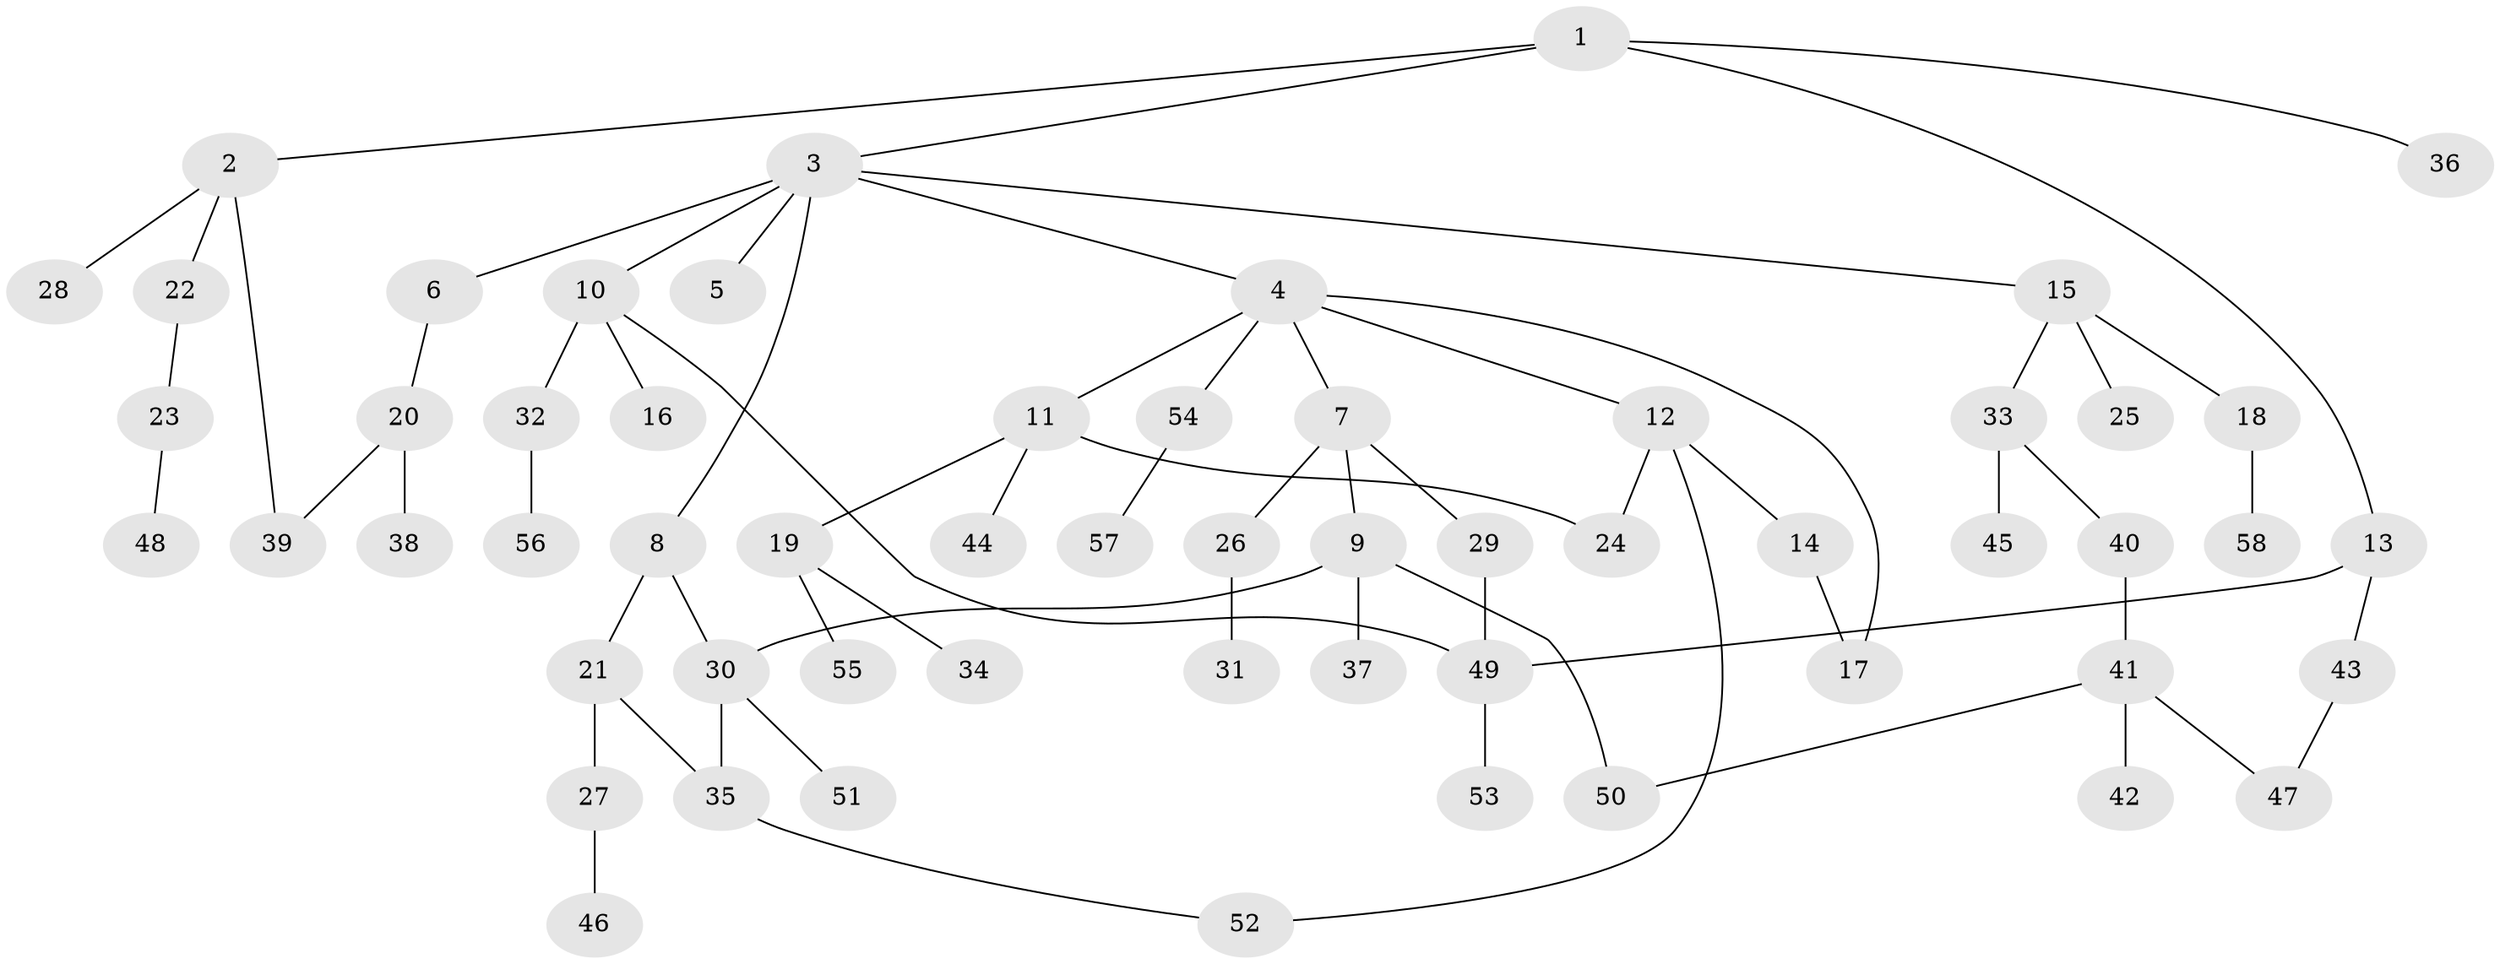 // coarse degree distribution, {1: 0.475, 10: 0.025, 3: 0.05, 5: 0.075, 2: 0.275, 4: 0.075, 6: 0.025}
// Generated by graph-tools (version 1.1) at 2025/45/03/04/25 21:45:28]
// undirected, 58 vertices, 67 edges
graph export_dot {
graph [start="1"]
  node [color=gray90,style=filled];
  1;
  2;
  3;
  4;
  5;
  6;
  7;
  8;
  9;
  10;
  11;
  12;
  13;
  14;
  15;
  16;
  17;
  18;
  19;
  20;
  21;
  22;
  23;
  24;
  25;
  26;
  27;
  28;
  29;
  30;
  31;
  32;
  33;
  34;
  35;
  36;
  37;
  38;
  39;
  40;
  41;
  42;
  43;
  44;
  45;
  46;
  47;
  48;
  49;
  50;
  51;
  52;
  53;
  54;
  55;
  56;
  57;
  58;
  1 -- 2;
  1 -- 3;
  1 -- 13;
  1 -- 36;
  2 -- 22;
  2 -- 28;
  2 -- 39;
  3 -- 4;
  3 -- 5;
  3 -- 6;
  3 -- 8;
  3 -- 10;
  3 -- 15;
  4 -- 7;
  4 -- 11;
  4 -- 12;
  4 -- 17;
  4 -- 54;
  6 -- 20;
  7 -- 9;
  7 -- 26;
  7 -- 29;
  8 -- 21;
  8 -- 30;
  9 -- 37;
  9 -- 30;
  9 -- 50;
  10 -- 16;
  10 -- 32;
  10 -- 49;
  11 -- 19;
  11 -- 24;
  11 -- 44;
  12 -- 14;
  12 -- 52;
  12 -- 24;
  13 -- 43;
  13 -- 49;
  14 -- 17;
  15 -- 18;
  15 -- 25;
  15 -- 33;
  18 -- 58;
  19 -- 34;
  19 -- 55;
  20 -- 38;
  20 -- 39;
  21 -- 27;
  21 -- 35;
  22 -- 23;
  23 -- 48;
  26 -- 31;
  27 -- 46;
  29 -- 49;
  30 -- 35;
  30 -- 51;
  32 -- 56;
  33 -- 40;
  33 -- 45;
  35 -- 52;
  40 -- 41;
  41 -- 42;
  41 -- 50;
  41 -- 47;
  43 -- 47;
  49 -- 53;
  54 -- 57;
}

